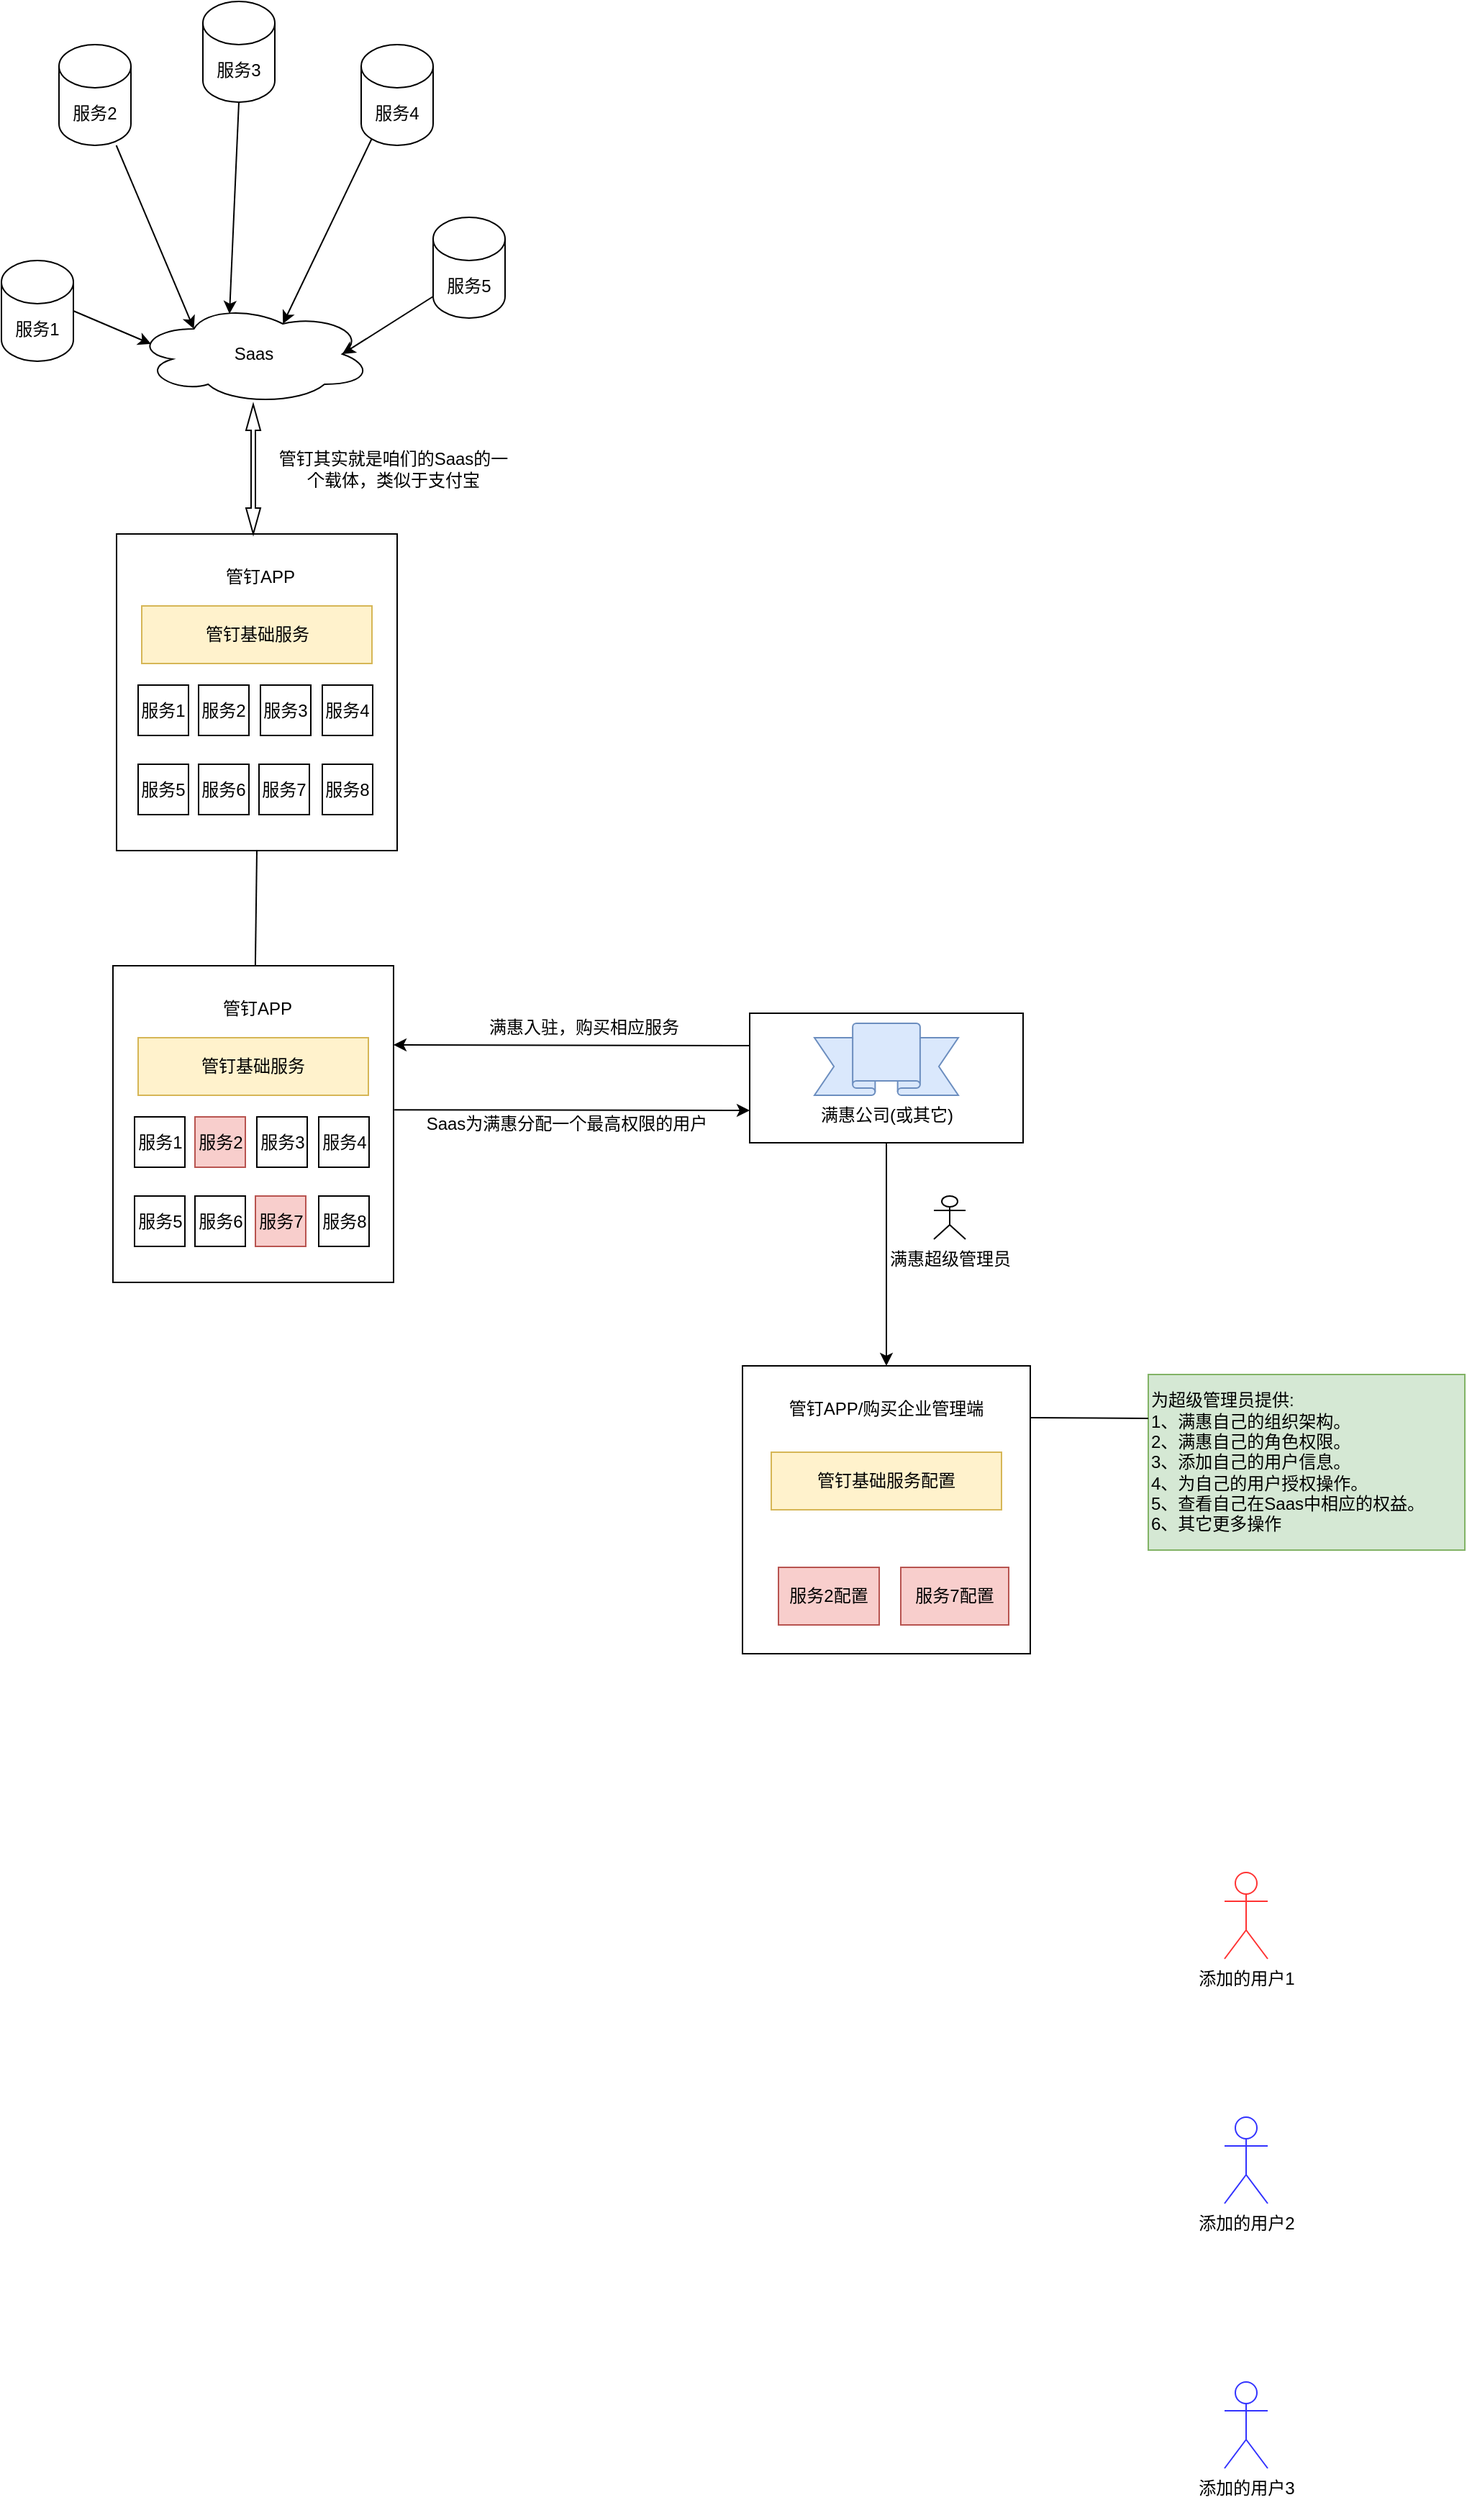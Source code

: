 <mxfile version="14.2.4" type="github">
  <diagram id="RpOZdFJz2ZnUTtg9b3pp" name="Page-1">
    <mxGraphModel dx="1422" dy="794" grid="1" gridSize="10" guides="1" tooltips="1" connect="1" arrows="1" fold="1" page="1" pageScale="1" pageWidth="827" pageHeight="1169" math="0" shadow="0">
      <root>
        <mxCell id="0" />
        <mxCell id="1" parent="0" />
        <mxCell id="KhQuNTbmmZ_W9YEy7QfY-1" value="Saas" style="ellipse;shape=cloud;whiteSpace=wrap;html=1;" vertex="1" parent="1">
          <mxGeometry x="122.5" y="280" width="165" height="70" as="geometry" />
        </mxCell>
        <mxCell id="KhQuNTbmmZ_W9YEy7QfY-2" value="服务2" style="shape=cylinder3;whiteSpace=wrap;html=1;boundedLbl=1;backgroundOutline=1;size=15;" vertex="1" parent="1">
          <mxGeometry x="70" y="100" width="50" height="70" as="geometry" />
        </mxCell>
        <mxCell id="KhQuNTbmmZ_W9YEy7QfY-3" value="服务3" style="shape=cylinder3;whiteSpace=wrap;html=1;boundedLbl=1;backgroundOutline=1;size=15;" vertex="1" parent="1">
          <mxGeometry x="170" y="70" width="50" height="70" as="geometry" />
        </mxCell>
        <mxCell id="KhQuNTbmmZ_W9YEy7QfY-4" value="服务4" style="shape=cylinder3;whiteSpace=wrap;html=1;boundedLbl=1;backgroundOutline=1;size=15;" vertex="1" parent="1">
          <mxGeometry x="280" y="100" width="50" height="70" as="geometry" />
        </mxCell>
        <mxCell id="KhQuNTbmmZ_W9YEy7QfY-5" value="服务5" style="shape=cylinder3;whiteSpace=wrap;html=1;boundedLbl=1;backgroundOutline=1;size=15;" vertex="1" parent="1">
          <mxGeometry x="330" y="220" width="50" height="70" as="geometry" />
        </mxCell>
        <mxCell id="KhQuNTbmmZ_W9YEy7QfY-6" value="服务1" style="shape=cylinder3;whiteSpace=wrap;html=1;boundedLbl=1;backgroundOutline=1;size=15;" vertex="1" parent="1">
          <mxGeometry x="30" y="250" width="50" height="70" as="geometry" />
        </mxCell>
        <mxCell id="KhQuNTbmmZ_W9YEy7QfY-8" value="" style="endArrow=classic;html=1;exitX=1;exitY=0.5;exitDx=0;exitDy=0;exitPerimeter=0;entryX=0.07;entryY=0.4;entryDx=0;entryDy=0;entryPerimeter=0;" edge="1" parent="1" source="KhQuNTbmmZ_W9YEy7QfY-6" target="KhQuNTbmmZ_W9YEy7QfY-1">
          <mxGeometry width="50" height="50" relative="1" as="geometry">
            <mxPoint x="540" y="490" as="sourcePoint" />
            <mxPoint x="590" y="440" as="targetPoint" />
          </mxGeometry>
        </mxCell>
        <mxCell id="KhQuNTbmmZ_W9YEy7QfY-9" value="" style="endArrow=classic;html=1;entryX=0.25;entryY=0.25;entryDx=0;entryDy=0;entryPerimeter=0;" edge="1" parent="1" source="KhQuNTbmmZ_W9YEy7QfY-2" target="KhQuNTbmmZ_W9YEy7QfY-1">
          <mxGeometry width="50" height="50" relative="1" as="geometry">
            <mxPoint x="140" y="230" as="sourcePoint" />
            <mxPoint x="190" y="180" as="targetPoint" />
          </mxGeometry>
        </mxCell>
        <mxCell id="KhQuNTbmmZ_W9YEy7QfY-11" value="" style="endArrow=classic;html=1;exitX=0.145;exitY=1;exitDx=0;exitDy=-4.35;exitPerimeter=0;entryX=0.625;entryY=0.2;entryDx=0;entryDy=0;entryPerimeter=0;" edge="1" parent="1" source="KhQuNTbmmZ_W9YEy7QfY-4" target="KhQuNTbmmZ_W9YEy7QfY-1">
          <mxGeometry width="50" height="50" relative="1" as="geometry">
            <mxPoint x="160" y="500" as="sourcePoint" />
            <mxPoint x="210" y="450" as="targetPoint" />
          </mxGeometry>
        </mxCell>
        <mxCell id="KhQuNTbmmZ_W9YEy7QfY-12" value="" style="endArrow=classic;html=1;exitX=0;exitY=1;exitDx=0;exitDy=-15;exitPerimeter=0;entryX=0.875;entryY=0.5;entryDx=0;entryDy=0;entryPerimeter=0;" edge="1" parent="1" source="KhQuNTbmmZ_W9YEy7QfY-5" target="KhQuNTbmmZ_W9YEy7QfY-1">
          <mxGeometry width="50" height="50" relative="1" as="geometry">
            <mxPoint x="300" y="460" as="sourcePoint" />
            <mxPoint x="350" y="410" as="targetPoint" />
          </mxGeometry>
        </mxCell>
        <mxCell id="KhQuNTbmmZ_W9YEy7QfY-14" value="" style="endArrow=classic;html=1;exitX=0.5;exitY=1;exitDx=0;exitDy=0;entryX=0.5;entryY=0;entryDx=0;entryDy=0;" edge="1" parent="1" source="KhQuNTbmmZ_W9YEy7QfY-32" target="KhQuNTbmmZ_W9YEy7QfY-49">
          <mxGeometry width="50" height="50" relative="1" as="geometry">
            <mxPoint x="990" y="1240" as="sourcePoint" />
            <mxPoint x="1040" y="1190" as="targetPoint" />
          </mxGeometry>
        </mxCell>
        <mxCell id="KhQuNTbmmZ_W9YEy7QfY-15" value="" style="endArrow=classic;html=1;exitX=0.5;exitY=1;exitDx=0;exitDy=0;exitPerimeter=0;entryX=0.4;entryY=0.1;entryDx=0;entryDy=0;entryPerimeter=0;" edge="1" parent="1" source="KhQuNTbmmZ_W9YEy7QfY-3" target="KhQuNTbmmZ_W9YEy7QfY-1">
          <mxGeometry width="50" height="50" relative="1" as="geometry">
            <mxPoint x="190" y="180" as="sourcePoint" />
            <mxPoint x="240" y="130" as="targetPoint" />
          </mxGeometry>
        </mxCell>
        <mxCell id="KhQuNTbmmZ_W9YEy7QfY-16" value="" style="rounded=0;whiteSpace=wrap;html=1;" vertex="1" parent="1">
          <mxGeometry x="110" y="440" width="195" height="220" as="geometry" />
        </mxCell>
        <mxCell id="KhQuNTbmmZ_W9YEy7QfY-17" value="管钉APP" style="text;html=1;strokeColor=none;fillColor=none;align=center;verticalAlign=middle;whiteSpace=wrap;rounded=0;" vertex="1" parent="1">
          <mxGeometry x="170" y="460" width="80" height="20" as="geometry" />
        </mxCell>
        <mxCell id="KhQuNTbmmZ_W9YEy7QfY-18" value="管钉基础服务" style="rounded=0;whiteSpace=wrap;html=1;fillColor=#fff2cc;strokeColor=#d6b656;" vertex="1" parent="1">
          <mxGeometry x="127.5" y="490" width="160" height="40" as="geometry" />
        </mxCell>
        <mxCell id="KhQuNTbmmZ_W9YEy7QfY-20" value="服务1" style="rounded=0;whiteSpace=wrap;html=1;" vertex="1" parent="1">
          <mxGeometry x="125" y="545" width="35" height="35" as="geometry" />
        </mxCell>
        <mxCell id="KhQuNTbmmZ_W9YEy7QfY-22" value="服务2" style="rounded=0;whiteSpace=wrap;html=1;" vertex="1" parent="1">
          <mxGeometry x="167" y="545" width="35" height="35" as="geometry" />
        </mxCell>
        <mxCell id="KhQuNTbmmZ_W9YEy7QfY-23" value="服务3" style="rounded=0;whiteSpace=wrap;html=1;" vertex="1" parent="1">
          <mxGeometry x="210" y="545" width="35" height="35" as="geometry" />
        </mxCell>
        <mxCell id="KhQuNTbmmZ_W9YEy7QfY-24" value="服务4" style="rounded=0;whiteSpace=wrap;html=1;" vertex="1" parent="1">
          <mxGeometry x="253" y="545" width="35" height="35" as="geometry" />
        </mxCell>
        <mxCell id="KhQuNTbmmZ_W9YEy7QfY-25" value="服务7" style="rounded=0;whiteSpace=wrap;html=1;" vertex="1" parent="1">
          <mxGeometry x="209" y="600" width="35" height="35" as="geometry" />
        </mxCell>
        <mxCell id="KhQuNTbmmZ_W9YEy7QfY-26" value="服务6" style="rounded=0;whiteSpace=wrap;html=1;" vertex="1" parent="1">
          <mxGeometry x="167" y="600" width="35" height="35" as="geometry" />
        </mxCell>
        <mxCell id="KhQuNTbmmZ_W9YEy7QfY-27" value="服务5" style="rounded=0;whiteSpace=wrap;html=1;" vertex="1" parent="1">
          <mxGeometry x="125" y="600" width="35" height="35" as="geometry" />
        </mxCell>
        <mxCell id="KhQuNTbmmZ_W9YEy7QfY-28" value="服务8" style="rounded=0;whiteSpace=wrap;html=1;" vertex="1" parent="1">
          <mxGeometry x="253" y="600" width="35" height="35" as="geometry" />
        </mxCell>
        <mxCell id="KhQuNTbmmZ_W9YEy7QfY-29" value="" style="shape=doubleArrow;direction=south;whiteSpace=wrap;html=1;" vertex="1" parent="1">
          <mxGeometry x="200" y="350" width="10" height="90" as="geometry" />
        </mxCell>
        <mxCell id="KhQuNTbmmZ_W9YEy7QfY-30" value="管钉其实就是咱们的Saas的一个载体，类似于支付宝" style="text;html=1;fillColor=none;align=center;verticalAlign=middle;whiteSpace=wrap;rounded=0;" vertex="1" parent="1">
          <mxGeometry x="220" y="365" width="165" height="60" as="geometry" />
        </mxCell>
        <mxCell id="KhQuNTbmmZ_W9YEy7QfY-33" value="" style="group" vertex="1" connectable="0" parent="1">
          <mxGeometry x="550" y="773" width="190" height="90" as="geometry" />
        </mxCell>
        <mxCell id="KhQuNTbmmZ_W9YEy7QfY-32" value="" style="rounded=0;whiteSpace=wrap;html=1;strokeColor=#000000;" vertex="1" parent="KhQuNTbmmZ_W9YEy7QfY-33">
          <mxGeometry width="190" height="90" as="geometry" />
        </mxCell>
        <mxCell id="KhQuNTbmmZ_W9YEy7QfY-31" value="满惠公司(或其它)" style="verticalLabelPosition=bottom;verticalAlign=top;html=1;shape=mxgraph.basic.banner;strokeColor=#6c8ebf;fillColor=#dae8fc;" vertex="1" parent="KhQuNTbmmZ_W9YEy7QfY-33">
          <mxGeometry x="45" y="7" width="100" height="50" as="geometry" />
        </mxCell>
        <mxCell id="KhQuNTbmmZ_W9YEy7QfY-34" value="" style="rounded=0;whiteSpace=wrap;html=1;" vertex="1" parent="1">
          <mxGeometry x="107.5" y="740" width="195" height="220" as="geometry" />
        </mxCell>
        <mxCell id="KhQuNTbmmZ_W9YEy7QfY-35" value="管钉APP" style="text;html=1;strokeColor=none;fillColor=none;align=center;verticalAlign=middle;whiteSpace=wrap;rounded=0;" vertex="1" parent="1">
          <mxGeometry x="167.5" y="760" width="80" height="20" as="geometry" />
        </mxCell>
        <mxCell id="KhQuNTbmmZ_W9YEy7QfY-36" value="管钉基础服务" style="rounded=0;whiteSpace=wrap;html=1;fillColor=#fff2cc;strokeColor=#d6b656;" vertex="1" parent="1">
          <mxGeometry x="125" y="790" width="160" height="40" as="geometry" />
        </mxCell>
        <mxCell id="KhQuNTbmmZ_W9YEy7QfY-37" value="服务1" style="rounded=0;whiteSpace=wrap;html=1;" vertex="1" parent="1">
          <mxGeometry x="122.5" y="845" width="35" height="35" as="geometry" />
        </mxCell>
        <mxCell id="KhQuNTbmmZ_W9YEy7QfY-38" value="服务2" style="rounded=0;whiteSpace=wrap;html=1;fillColor=#f8cecc;strokeColor=#b85450;" vertex="1" parent="1">
          <mxGeometry x="164.5" y="845" width="35" height="35" as="geometry" />
        </mxCell>
        <mxCell id="KhQuNTbmmZ_W9YEy7QfY-39" value="服务3" style="rounded=0;whiteSpace=wrap;html=1;" vertex="1" parent="1">
          <mxGeometry x="207.5" y="845" width="35" height="35" as="geometry" />
        </mxCell>
        <mxCell id="KhQuNTbmmZ_W9YEy7QfY-40" value="服务4" style="rounded=0;whiteSpace=wrap;html=1;" vertex="1" parent="1">
          <mxGeometry x="250.5" y="845" width="35" height="35" as="geometry" />
        </mxCell>
        <mxCell id="KhQuNTbmmZ_W9YEy7QfY-41" value="服务7" style="rounded=0;whiteSpace=wrap;html=1;fillColor=#f8cecc;strokeColor=#b85450;" vertex="1" parent="1">
          <mxGeometry x="206.5" y="900" width="35" height="35" as="geometry" />
        </mxCell>
        <mxCell id="KhQuNTbmmZ_W9YEy7QfY-42" value="服务6" style="rounded=0;whiteSpace=wrap;html=1;" vertex="1" parent="1">
          <mxGeometry x="164.5" y="900" width="35" height="35" as="geometry" />
        </mxCell>
        <mxCell id="KhQuNTbmmZ_W9YEy7QfY-43" value="服务5" style="rounded=0;whiteSpace=wrap;html=1;" vertex="1" parent="1">
          <mxGeometry x="122.5" y="900" width="35" height="35" as="geometry" />
        </mxCell>
        <mxCell id="KhQuNTbmmZ_W9YEy7QfY-44" value="服务8" style="rounded=0;whiteSpace=wrap;html=1;" vertex="1" parent="1">
          <mxGeometry x="250.5" y="900" width="35" height="35" as="geometry" />
        </mxCell>
        <mxCell id="KhQuNTbmmZ_W9YEy7QfY-45" value="" style="endArrow=classic;html=1;exitX=0;exitY=0.25;exitDx=0;exitDy=0;entryX=1;entryY=0.25;entryDx=0;entryDy=0;" edge="1" parent="1" source="KhQuNTbmmZ_W9YEy7QfY-32" target="KhQuNTbmmZ_W9YEy7QfY-34">
          <mxGeometry width="50" height="50" relative="1" as="geometry">
            <mxPoint x="550" y="830" as="sourcePoint" />
            <mxPoint x="600" y="780" as="targetPoint" />
          </mxGeometry>
        </mxCell>
        <mxCell id="KhQuNTbmmZ_W9YEy7QfY-46" value="" style="endArrow=classic;html=1;exitX=1.003;exitY=0.455;exitDx=0;exitDy=0;entryX=0;entryY=0.75;entryDx=0;entryDy=0;exitPerimeter=0;" edge="1" parent="1" source="KhQuNTbmmZ_W9YEy7QfY-34" target="KhQuNTbmmZ_W9YEy7QfY-32">
          <mxGeometry width="50" height="50" relative="1" as="geometry">
            <mxPoint x="550" y="830" as="sourcePoint" />
            <mxPoint x="600" y="780" as="targetPoint" />
          </mxGeometry>
        </mxCell>
        <mxCell id="KhQuNTbmmZ_W9YEy7QfY-47" value="满惠入驻，购买相应服务" style="text;html=1;strokeColor=none;fillColor=none;align=center;verticalAlign=middle;whiteSpace=wrap;rounded=0;" vertex="1" parent="1">
          <mxGeometry x="360" y="773" width="150" height="20" as="geometry" />
        </mxCell>
        <mxCell id="KhQuNTbmmZ_W9YEy7QfY-48" value="Saas为满惠分配一个最高权限的用户" style="text;html=1;strokeColor=none;fillColor=none;align=center;verticalAlign=middle;whiteSpace=wrap;rounded=0;" vertex="1" parent="1">
          <mxGeometry x="310" y="845" width="226" height="10" as="geometry" />
        </mxCell>
        <mxCell id="KhQuNTbmmZ_W9YEy7QfY-49" value="" style="rounded=0;whiteSpace=wrap;html=1;strokeColor=#000000;" vertex="1" parent="1">
          <mxGeometry x="545" y="1018" width="200" height="200" as="geometry" />
        </mxCell>
        <mxCell id="KhQuNTbmmZ_W9YEy7QfY-50" value="管钉APP/购买企业管理端" style="text;html=1;strokeColor=none;fillColor=none;align=center;verticalAlign=middle;whiteSpace=wrap;rounded=0;" vertex="1" parent="1">
          <mxGeometry x="570" y="1038" width="150" height="20" as="geometry" />
        </mxCell>
        <mxCell id="KhQuNTbmmZ_W9YEy7QfY-51" value="管钉基础服务配置" style="rounded=0;whiteSpace=wrap;html=1;fillColor=#fff2cc;strokeColor=#d6b656;" vertex="1" parent="1">
          <mxGeometry x="565" y="1078" width="160" height="40" as="geometry" />
        </mxCell>
        <mxCell id="KhQuNTbmmZ_W9YEy7QfY-53" value="服务2配置" style="rounded=0;whiteSpace=wrap;html=1;fillColor=#f8cecc;strokeColor=#b85450;" vertex="1" parent="1">
          <mxGeometry x="570" y="1158" width="70" height="40" as="geometry" />
        </mxCell>
        <mxCell id="KhQuNTbmmZ_W9YEy7QfY-54" value="服务7配置" style="rounded=0;whiteSpace=wrap;html=1;fillColor=#f8cecc;strokeColor=#b85450;" vertex="1" parent="1">
          <mxGeometry x="655" y="1158" width="75" height="40" as="geometry" />
        </mxCell>
        <mxCell id="KhQuNTbmmZ_W9YEy7QfY-55" value="满惠超级管理员" style="shape=umlActor;verticalLabelPosition=bottom;verticalAlign=top;html=1;outlineConnect=0;strokeColor=#000000;" vertex="1" parent="1">
          <mxGeometry x="678" y="900" width="22" height="30" as="geometry" />
        </mxCell>
        <mxCell id="KhQuNTbmmZ_W9YEy7QfY-57" value="为超级管理员提供:&lt;br&gt;1、满惠自己的组织架构。&lt;br&gt;2、满惠自己的角色权限。&lt;br&gt;3、添加自己的用户信息。&lt;br&gt;4、为自己的用户授权操作。&lt;br&gt;5、查看自己在Saas中相应的权益。&lt;br&gt;6、其它更多操作" style="text;html=1;fillColor=#d5e8d4;align=left;verticalAlign=middle;whiteSpace=wrap;rounded=0;strokeColor=#82b366;" vertex="1" parent="1">
          <mxGeometry x="827" y="1024" width="220" height="122" as="geometry" />
        </mxCell>
        <mxCell id="KhQuNTbmmZ_W9YEy7QfY-58" value="" style="endArrow=none;html=1;exitX=1;exitY=0.18;exitDx=0;exitDy=0;exitPerimeter=0;entryX=0;entryY=0.25;entryDx=0;entryDy=0;" edge="1" parent="1" source="KhQuNTbmmZ_W9YEy7QfY-49" target="KhQuNTbmmZ_W9YEy7QfY-57">
          <mxGeometry width="50" height="50" relative="1" as="geometry">
            <mxPoint x="750" y="1100" as="sourcePoint" />
            <mxPoint x="800" y="1050" as="targetPoint" />
          </mxGeometry>
        </mxCell>
        <mxCell id="KhQuNTbmmZ_W9YEy7QfY-59" value="" style="endArrow=none;html=1;exitX=0.5;exitY=1;exitDx=0;exitDy=0;" edge="1" parent="1" source="KhQuNTbmmZ_W9YEy7QfY-16" target="KhQuNTbmmZ_W9YEy7QfY-34">
          <mxGeometry width="50" height="50" relative="1" as="geometry">
            <mxPoint x="550" y="710" as="sourcePoint" />
            <mxPoint x="600" y="660" as="targetPoint" />
          </mxGeometry>
        </mxCell>
        <mxCell id="KhQuNTbmmZ_W9YEy7QfY-60" value="添加的用户1" style="shape=umlActor;verticalLabelPosition=bottom;verticalAlign=top;html=1;outlineConnect=0;strokeColor=#FF3333;" vertex="1" parent="1">
          <mxGeometry x="880" y="1370" width="30" height="60" as="geometry" />
        </mxCell>
        <mxCell id="KhQuNTbmmZ_W9YEy7QfY-61" value="添加的用户2" style="shape=umlActor;verticalLabelPosition=bottom;verticalAlign=top;html=1;outlineConnect=0;strokeColor=#3333FF;" vertex="1" parent="1">
          <mxGeometry x="880" y="1540" width="30" height="60" as="geometry" />
        </mxCell>
        <mxCell id="KhQuNTbmmZ_W9YEy7QfY-62" value="添加的用户3" style="shape=umlActor;verticalLabelPosition=bottom;verticalAlign=top;html=1;outlineConnect=0;strokeColor=#3333FF;" vertex="1" parent="1">
          <mxGeometry x="880" y="1724" width="30" height="60" as="geometry" />
        </mxCell>
      </root>
    </mxGraphModel>
  </diagram>
</mxfile>
